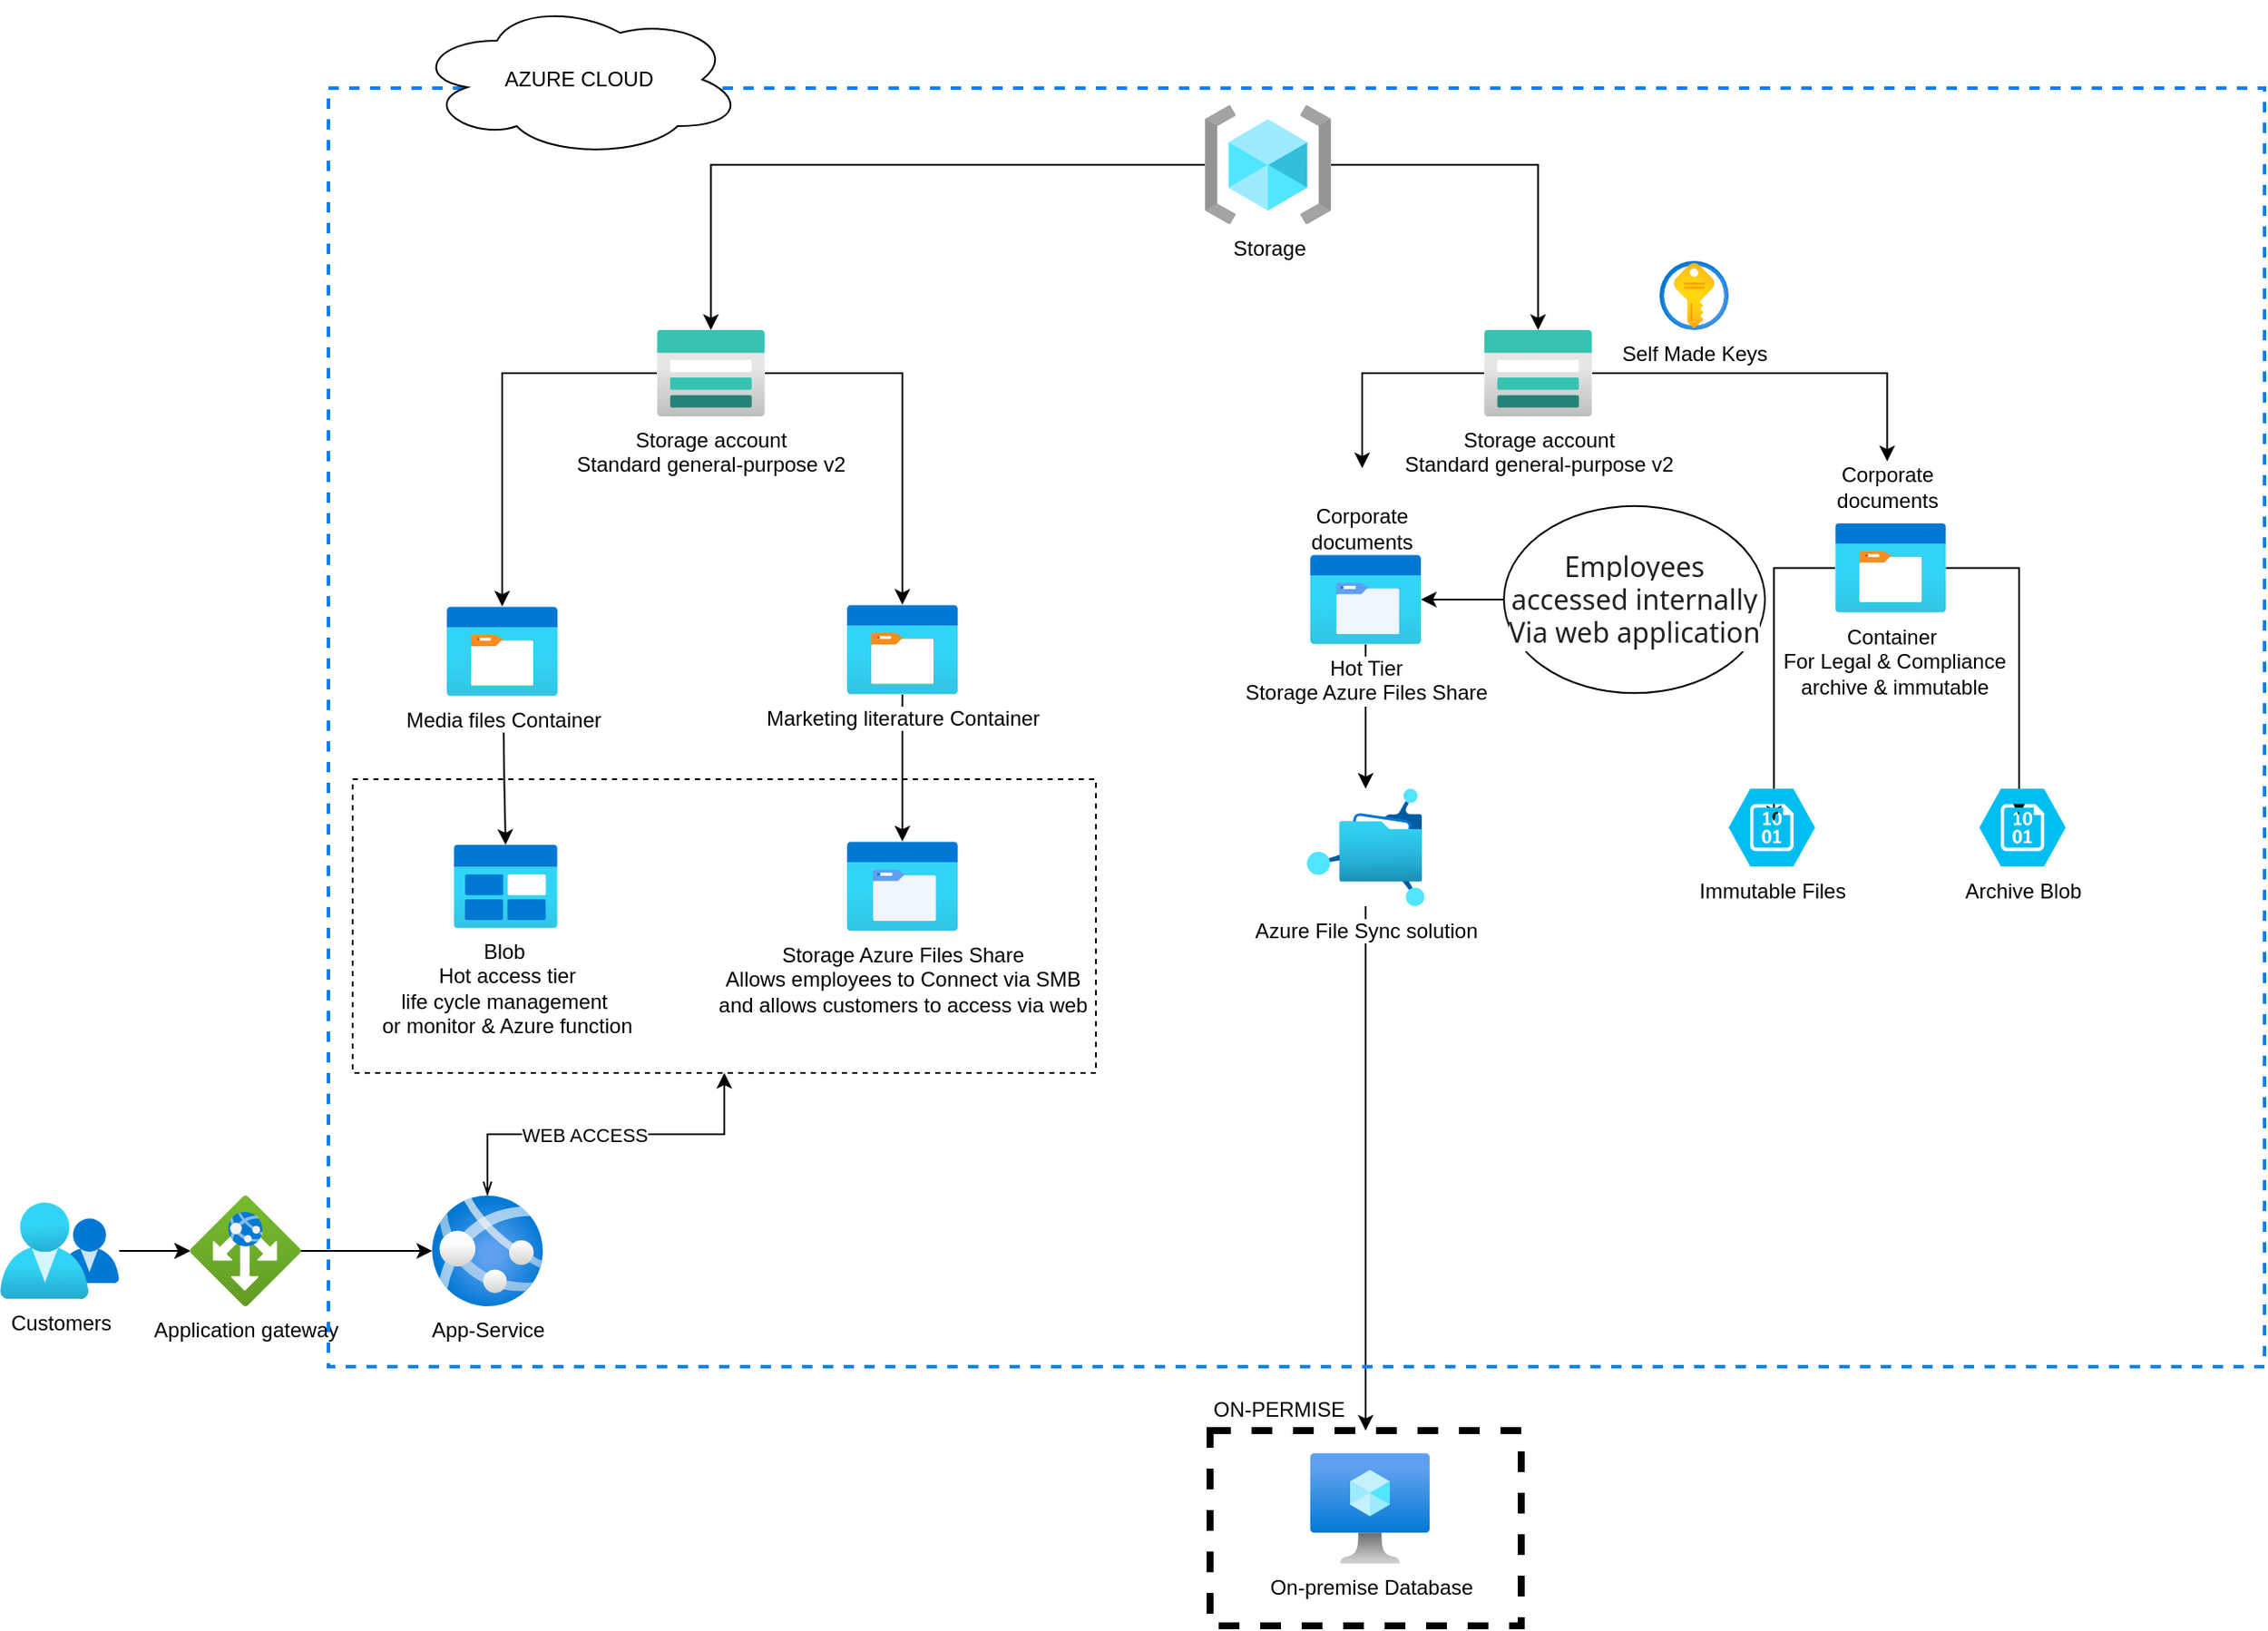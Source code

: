 <mxfile version="21.6.6" type="github">
  <diagram name="Page-1" id="Jbi7j0t8x7Vw2COSsVxz">
    <mxGraphModel dx="2327" dy="2048" grid="1" gridSize="10" guides="1" tooltips="1" connect="1" arrows="1" fold="1" page="1" pageScale="1" pageWidth="827" pageHeight="1169" math="0" shadow="0">
      <root>
        <mxCell id="0" />
        <mxCell id="1" parent="0" />
        <mxCell id="f-hZ5KkokM4YNig4iFGL-27" value="" style="whiteSpace=wrap;html=1;fillColor=none;dashed=1;" vertex="1" parent="1">
          <mxGeometry x="-46" y="360" width="430" height="170" as="geometry" />
        </mxCell>
        <mxCell id="f-hZ5KkokM4YNig4iFGL-143" style="edgeStyle=orthogonalEdgeStyle;rounded=0;orthogonalLoop=1;jettySize=auto;html=1;" edge="1" parent="1" source="f-hZ5KkokM4YNig4iFGL-6" target="f-hZ5KkokM4YNig4iFGL-32">
          <mxGeometry relative="1" as="geometry" />
        </mxCell>
        <mxCell id="f-hZ5KkokM4YNig4iFGL-6" value="Azure File Sync solution&lt;br&gt;" style="image;aspect=fixed;html=1;points=[];align=center;fontSize=12;image=img/lib/azure2/storage/Azure_Fileshare.svg;" vertex="1" parent="1">
          <mxGeometry x="506" y="365.5" width="68" height="68" as="geometry" />
        </mxCell>
        <mxCell id="f-hZ5KkokM4YNig4iFGL-7" style="edgeStyle=orthogonalEdgeStyle;rounded=0;orthogonalLoop=1;jettySize=auto;html=1;" edge="1" parent="1" source="f-hZ5KkokM4YNig4iFGL-8" target="f-hZ5KkokM4YNig4iFGL-29">
          <mxGeometry relative="1" as="geometry" />
        </mxCell>
        <mxCell id="f-hZ5KkokM4YNig4iFGL-48" value="" style="edgeStyle=orthogonalEdgeStyle;rounded=0;orthogonalLoop=1;jettySize=auto;html=1;" edge="1" parent="1" source="f-hZ5KkokM4YNig4iFGL-8" target="f-hZ5KkokM4YNig4iFGL-29">
          <mxGeometry relative="1" as="geometry" />
        </mxCell>
        <mxCell id="f-hZ5KkokM4YNig4iFGL-8" value="Customers" style="image;aspect=fixed;html=1;points=[];align=center;fontSize=12;image=img/lib/azure2/management_governance/My_Customers.svg;" vertex="1" parent="1">
          <mxGeometry x="-250" y="605" width="69" height="56.0" as="geometry" />
        </mxCell>
        <mxCell id="f-hZ5KkokM4YNig4iFGL-141" style="edgeStyle=orthogonalEdgeStyle;rounded=0;orthogonalLoop=1;jettySize=auto;html=1;" edge="1" parent="1" source="f-hZ5KkokM4YNig4iFGL-11" target="f-hZ5KkokM4YNig4iFGL-6">
          <mxGeometry relative="1" as="geometry" />
        </mxCell>
        <mxCell id="f-hZ5KkokM4YNig4iFGL-11" value="Hot Tier&lt;br&gt;Storage Azure Files Share" style="image;aspect=fixed;html=1;points=[];align=center;fontSize=12;image=img/lib/azure2/general/Storage_Azure_Files.svg;" vertex="1" parent="1">
          <mxGeometry x="508" y="230" width="64" height="52" as="geometry" />
        </mxCell>
        <mxCell id="f-hZ5KkokM4YNig4iFGL-87" style="edgeStyle=orthogonalEdgeStyle;rounded=0;orthogonalLoop=1;jettySize=auto;html=1;" edge="1" parent="1" source="f-hZ5KkokM4YNig4iFGL-14" target="f-hZ5KkokM4YNig4iFGL-86">
          <mxGeometry relative="1" as="geometry" />
        </mxCell>
        <mxCell id="f-hZ5KkokM4YNig4iFGL-88" style="edgeStyle=orthogonalEdgeStyle;rounded=0;orthogonalLoop=1;jettySize=auto;html=1;" edge="1" parent="1" source="f-hZ5KkokM4YNig4iFGL-14" target="f-hZ5KkokM4YNig4iFGL-85">
          <mxGeometry relative="1" as="geometry" />
        </mxCell>
        <mxCell id="f-hZ5KkokM4YNig4iFGL-14" value="Storage account&lt;br&gt;Standard general-purpose v2" style="image;aspect=fixed;html=1;points=[];align=center;fontSize=12;image=img/lib/azure2/storage/Storage_Accounts.svg;" vertex="1" parent="1">
          <mxGeometry x="130" y="100" width="62.5" height="50" as="geometry" />
        </mxCell>
        <mxCell id="f-hZ5KkokM4YNig4iFGL-17" value="Blob&amp;nbsp;&lt;br&gt;Hot access tier&lt;br&gt;life cycle management&amp;nbsp;&lt;br&gt;or monitor &amp;amp; Azure function" style="image;aspect=fixed;html=1;points=[];align=center;fontSize=12;image=img/lib/azure2/general/Blob_Block.svg;" vertex="1" parent="1">
          <mxGeometry x="12.5" y="398" width="60" height="48" as="geometry" />
        </mxCell>
        <mxCell id="f-hZ5KkokM4YNig4iFGL-21" value="Self Made Keys&lt;br&gt;" style="image;aspect=fixed;html=1;points=[];align=center;fontSize=12;image=img/lib/azure2/security/Key_Vaults.svg;" vertex="1" parent="1">
          <mxGeometry x="710" y="60" width="40" height="40" as="geometry" />
        </mxCell>
        <mxCell id="f-hZ5KkokM4YNig4iFGL-52" style="edgeStyle=orthogonalEdgeStyle;rounded=0;orthogonalLoop=1;jettySize=auto;html=1;" edge="1" parent="1" source="f-hZ5KkokM4YNig4iFGL-24" target="f-hZ5KkokM4YNig4iFGL-14">
          <mxGeometry relative="1" as="geometry" />
        </mxCell>
        <mxCell id="f-hZ5KkokM4YNig4iFGL-138" style="edgeStyle=orthogonalEdgeStyle;rounded=0;orthogonalLoop=1;jettySize=auto;html=1;" edge="1" parent="1" source="f-hZ5KkokM4YNig4iFGL-24" target="f-hZ5KkokM4YNig4iFGL-137">
          <mxGeometry relative="1" as="geometry" />
        </mxCell>
        <mxCell id="f-hZ5KkokM4YNig4iFGL-24" value="Storage" style="image;aspect=fixed;html=1;points=[];align=center;fontSize=12;image=img/lib/azure2/general/Resource_Groups.svg;" vertex="1" parent="1">
          <mxGeometry x="447" y="-30.0" width="73" height="68.71" as="geometry" />
        </mxCell>
        <mxCell id="f-hZ5KkokM4YNig4iFGL-25" style="edgeStyle=orthogonalEdgeStyle;rounded=0;orthogonalLoop=1;jettySize=auto;html=1;entryX=0.5;entryY=1;entryDx=0;entryDy=0;startArrow=openThin;startFill=0;" edge="1" parent="1" source="f-hZ5KkokM4YNig4iFGL-26" target="f-hZ5KkokM4YNig4iFGL-27">
          <mxGeometry relative="1" as="geometry" />
        </mxCell>
        <mxCell id="f-hZ5KkokM4YNig4iFGL-118" value="WEB ACCESS" style="edgeLabel;html=1;align=center;verticalAlign=middle;resizable=0;points=[];" vertex="1" connectable="0" parent="f-hZ5KkokM4YNig4iFGL-25">
          <mxGeometry x="-0.12" relative="1" as="geometry">
            <mxPoint as="offset" />
          </mxGeometry>
        </mxCell>
        <mxCell id="f-hZ5KkokM4YNig4iFGL-26" value="App-Service" style="image;aspect=fixed;html=1;points=[];align=center;fontSize=12;image=img/lib/azure2/app_services/App_Services.svg;" vertex="1" parent="1">
          <mxGeometry y="601" width="64" height="64" as="geometry" />
        </mxCell>
        <mxCell id="f-hZ5KkokM4YNig4iFGL-28" style="edgeStyle=orthogonalEdgeStyle;rounded=0;orthogonalLoop=1;jettySize=auto;html=1;" edge="1" parent="1" source="f-hZ5KkokM4YNig4iFGL-29" target="f-hZ5KkokM4YNig4iFGL-26">
          <mxGeometry relative="1" as="geometry" />
        </mxCell>
        <mxCell id="f-hZ5KkokM4YNig4iFGL-29" value="Application gateway" style="image;aspect=fixed;html=1;points=[];align=center;fontSize=12;image=img/lib/azure2/networking/Application_Gateways.svg;" vertex="1" parent="1">
          <mxGeometry x="-140" y="601" width="64" height="64" as="geometry" />
        </mxCell>
        <mxCell id="f-hZ5KkokM4YNig4iFGL-32" value="" style="whiteSpace=wrap;html=1;fillColor=none;dashed=1;strokeWidth=4;" vertex="1" parent="1">
          <mxGeometry x="450" y="737" width="180" height="113" as="geometry" />
        </mxCell>
        <mxCell id="f-hZ5KkokM4YNig4iFGL-34" value="ON-PERMISE" style="text;strokeColor=none;align=center;fillColor=none;html=1;verticalAlign=middle;whiteSpace=wrap;rounded=0;" vertex="1" parent="1">
          <mxGeometry x="440" y="710" width="100" height="30" as="geometry" />
        </mxCell>
        <mxCell id="f-hZ5KkokM4YNig4iFGL-35" value="On-premise Database" style="image;aspect=fixed;html=1;points=[];align=center;fontSize=12;image=img/lib/azure2/compute/Virtual_Machine.svg;" vertex="1" parent="1">
          <mxGeometry x="508" y="750" width="69" height="64" as="geometry" />
        </mxCell>
        <mxCell id="f-hZ5KkokM4YNig4iFGL-81" value="" style="edgeStyle=orthogonalEdgeStyle;rounded=0;orthogonalLoop=1;jettySize=auto;html=1;" edge="1" parent="1" target="f-hZ5KkokM4YNig4iFGL-17">
          <mxGeometry relative="1" as="geometry">
            <mxPoint x="41.222" y="322" as="sourcePoint" />
          </mxGeometry>
        </mxCell>
        <mxCell id="f-hZ5KkokM4YNig4iFGL-85" value="Media files Container" style="image;aspect=fixed;html=1;points=[];align=center;fontSize=12;image=img/lib/azure2/general/Storage_Container.svg;" vertex="1" parent="1">
          <mxGeometry x="8.5" y="260" width="64" height="52" as="geometry" />
        </mxCell>
        <mxCell id="f-hZ5KkokM4YNig4iFGL-95" style="edgeStyle=orthogonalEdgeStyle;rounded=0;orthogonalLoop=1;jettySize=auto;html=1;" edge="1" parent="1" source="f-hZ5KkokM4YNig4iFGL-86" target="f-hZ5KkokM4YNig4iFGL-94">
          <mxGeometry relative="1" as="geometry" />
        </mxCell>
        <mxCell id="f-hZ5KkokM4YNig4iFGL-86" value="Marketing literature&amp;nbsp;Container" style="image;aspect=fixed;html=1;points=[];align=center;fontSize=12;image=img/lib/azure2/general/Storage_Container.svg;" vertex="1" parent="1">
          <mxGeometry x="240" y="259" width="64" height="52" as="geometry" />
        </mxCell>
        <mxCell id="f-hZ5KkokM4YNig4iFGL-94" value="Storage Azure Files Share&lt;br&gt;Allows employees to Connect via SMB&lt;br&gt;and allows customers to access via web" style="image;aspect=fixed;html=1;points=[];align=center;fontSize=12;image=img/lib/azure2/general/Storage_Azure_Files.svg;" vertex="1" parent="1">
          <mxGeometry x="240" y="396" width="64" height="52" as="geometry" />
        </mxCell>
        <mxCell id="f-hZ5KkokM4YNig4iFGL-102" value="Corporate documents" style="text;strokeColor=none;align=center;fillColor=none;html=1;verticalAlign=middle;whiteSpace=wrap;rounded=0;" vertex="1" parent="1">
          <mxGeometry x="811.65" y="176" width="60" height="30" as="geometry" />
        </mxCell>
        <mxCell id="f-hZ5KkokM4YNig4iFGL-123" style="edgeStyle=orthogonalEdgeStyle;rounded=0;orthogonalLoop=1;jettySize=auto;html=1;entryX=0.46;entryY=0.348;entryDx=0;entryDy=0;entryPerimeter=0;" edge="1" parent="1" source="f-hZ5KkokM4YNig4iFGL-104" target="f-hZ5KkokM4YNig4iFGL-121">
          <mxGeometry relative="1" as="geometry" />
        </mxCell>
        <mxCell id="f-hZ5KkokM4YNig4iFGL-145" style="edgeStyle=orthogonalEdgeStyle;rounded=0;orthogonalLoop=1;jettySize=auto;html=1;entryX=0.524;entryY=0.418;entryDx=0;entryDy=0;entryPerimeter=0;" edge="1" parent="1" source="f-hZ5KkokM4YNig4iFGL-104" target="f-hZ5KkokM4YNig4iFGL-127">
          <mxGeometry relative="1" as="geometry" />
        </mxCell>
        <mxCell id="f-hZ5KkokM4YNig4iFGL-104" value="Container&lt;br&gt;&amp;nbsp;For Legal &amp;amp; Compliance&lt;br&gt;&amp;nbsp;archive &amp;amp; immutable " style="image;aspect=fixed;html=1;points=[];align=center;fontSize=12;image=img/lib/azure2/general/Storage_Container.svg;" vertex="1" parent="1">
          <mxGeometry x="811.65" y="211.65" width="64" height="52" as="geometry" />
        </mxCell>
        <mxCell id="f-hZ5KkokM4YNig4iFGL-146" style="edgeStyle=orthogonalEdgeStyle;rounded=0;orthogonalLoop=1;jettySize=auto;html=1;" edge="1" parent="1" source="f-hZ5KkokM4YNig4iFGL-119" target="f-hZ5KkokM4YNig4iFGL-11">
          <mxGeometry relative="1" as="geometry" />
        </mxCell>
        <mxCell id="f-hZ5KkokM4YNig4iFGL-119" value="&lt;span style=&quot;color: rgb(34, 34, 34); font-family: segoe-ui_normal, &amp;quot;Segoe UI&amp;quot;, Segoe, &amp;quot;Segoe WP&amp;quot;, &amp;quot;Helvetica Neue&amp;quot;, Helvetica, sans-serif; font-size: 16px; font-style: normal; font-variant-ligatures: normal; font-variant-caps: normal; font-weight: 400; letter-spacing: normal; orphans: 2; text-align: left; text-indent: 0px; text-transform: none; widows: 2; word-spacing: 0px; -webkit-text-stroke-width: 0px; background-color: rgb(255, 255, 255); text-decoration-thickness: initial; text-decoration-style: initial; text-decoration-color: initial; float: none; display: inline !important;&quot;&gt;Employees accessed internally Via web application&lt;/span&gt;" style="ellipse;whiteSpace=wrap;html=1;" vertex="1" parent="1">
          <mxGeometry x="620" y="201.82" width="151" height="108.35" as="geometry" />
        </mxCell>
        <mxCell id="f-hZ5KkokM4YNig4iFGL-121" value="Archive Blob&lt;br&gt;" style="verticalLabelPosition=bottom;html=1;verticalAlign=top;align=center;strokeColor=none;fillColor=#00BEF2;shape=mxgraph.azure.storage_blob;" vertex="1" parent="1">
          <mxGeometry x="895" y="365.5" width="50" height="45" as="geometry" />
        </mxCell>
        <mxCell id="f-hZ5KkokM4YNig4iFGL-127" value="Immutable Files" style="verticalLabelPosition=bottom;html=1;verticalAlign=top;align=center;strokeColor=none;fillColor=#00BEF2;shape=mxgraph.azure.storage_blob;" vertex="1" parent="1">
          <mxGeometry x="750" y="365.5" width="50" height="45" as="geometry" />
        </mxCell>
        <mxCell id="f-hZ5KkokM4YNig4iFGL-133" value="Corporate documents" style="text;strokeColor=none;align=center;fillColor=none;html=1;verticalAlign=middle;whiteSpace=wrap;rounded=0;" vertex="1" parent="1">
          <mxGeometry x="508" y="180" width="60" height="70" as="geometry" />
        </mxCell>
        <mxCell id="f-hZ5KkokM4YNig4iFGL-139" style="edgeStyle=orthogonalEdgeStyle;rounded=0;orthogonalLoop=1;jettySize=auto;html=1;" edge="1" parent="1" source="f-hZ5KkokM4YNig4iFGL-137" target="f-hZ5KkokM4YNig4iFGL-133">
          <mxGeometry relative="1" as="geometry" />
        </mxCell>
        <mxCell id="f-hZ5KkokM4YNig4iFGL-140" style="edgeStyle=orthogonalEdgeStyle;rounded=0;orthogonalLoop=1;jettySize=auto;html=1;" edge="1" parent="1" source="f-hZ5KkokM4YNig4iFGL-137" target="f-hZ5KkokM4YNig4iFGL-102">
          <mxGeometry relative="1" as="geometry" />
        </mxCell>
        <mxCell id="f-hZ5KkokM4YNig4iFGL-137" value="Storage account&lt;br&gt;Standard general-purpose v2" style="image;aspect=fixed;html=1;points=[];align=center;fontSize=12;image=img/lib/azure2/storage/Storage_Accounts.svg;" vertex="1" parent="1">
          <mxGeometry x="608.5" y="100" width="62.5" height="50" as="geometry" />
        </mxCell>
        <mxCell id="f-hZ5KkokM4YNig4iFGL-148" value="" style="rounded=0;whiteSpace=wrap;html=1;fillColor=none;dashed=1;strokeWidth=2;strokeColor=#007FFF;" vertex="1" parent="1">
          <mxGeometry x="-60" y="-40" width="1120" height="740" as="geometry" />
        </mxCell>
        <mxCell id="f-hZ5KkokM4YNig4iFGL-31" value="AZURE CLOUD" style="ellipse;shape=cloud;whiteSpace=wrap;html=1;" vertex="1" parent="1">
          <mxGeometry x="-10" y="-90" width="190" height="90" as="geometry" />
        </mxCell>
      </root>
    </mxGraphModel>
  </diagram>
</mxfile>

